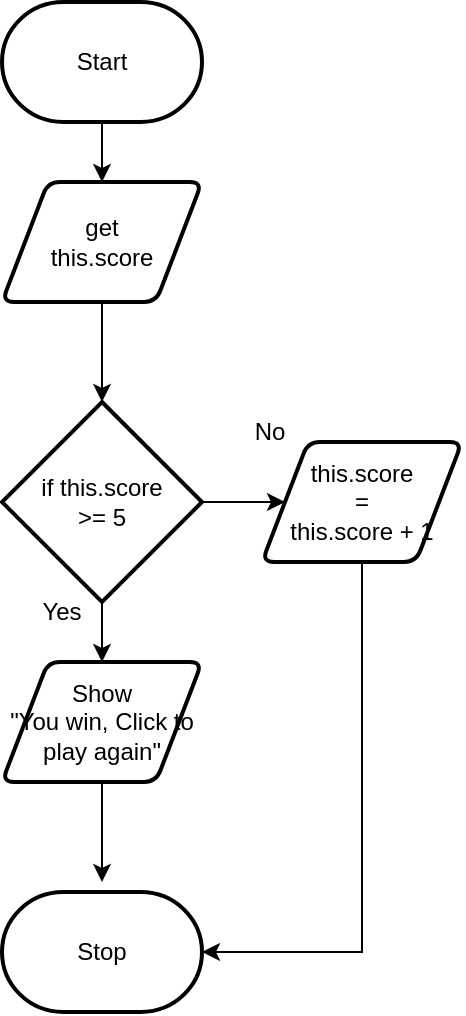 <mxfile>
    <diagram id="-K2SHwrf4kS9t4YIDnmq" name="Page-1">
        <mxGraphModel dx="532" dy="431" grid="1" gridSize="10" guides="1" tooltips="1" connect="1" arrows="1" fold="1" page="1" pageScale="1" pageWidth="827" pageHeight="1169" math="0" shadow="0">
            <root>
                <mxCell id="0"/>
                <mxCell id="1" parent="0"/>
                <mxCell id="12" style="edgeStyle=none;html=1;" parent="1" source="10" edge="1">
                    <mxGeometry relative="1" as="geometry">
                        <mxPoint x="300" y="230" as="targetPoint"/>
                    </mxGeometry>
                </mxCell>
                <mxCell id="10" value="Start" style="strokeWidth=2;html=1;shape=mxgraph.flowchart.terminator;whiteSpace=wrap;" parent="1" vertex="1">
                    <mxGeometry x="250" y="140" width="100" height="60" as="geometry"/>
                </mxCell>
                <mxCell id="11" value="Stop" style="strokeWidth=2;html=1;shape=mxgraph.flowchart.terminator;whiteSpace=wrap;" parent="1" vertex="1">
                    <mxGeometry x="250" y="585" width="100" height="60" as="geometry"/>
                </mxCell>
                <mxCell id="50" style="edgeStyle=none;html=1;" parent="1" source="49" target="51" edge="1">
                    <mxGeometry relative="1" as="geometry">
                        <mxPoint x="300" y="350" as="targetPoint"/>
                    </mxGeometry>
                </mxCell>
                <mxCell id="49" value="get&lt;br&gt;this.score" style="shape=parallelogram;html=1;strokeWidth=2;perimeter=parallelogramPerimeter;whiteSpace=wrap;rounded=1;arcSize=12;size=0.23;" parent="1" vertex="1">
                    <mxGeometry x="250" y="230" width="100" height="60" as="geometry"/>
                </mxCell>
                <mxCell id="52" style="edgeStyle=none;html=1;" parent="1" source="51" target="53" edge="1">
                    <mxGeometry relative="1" as="geometry">
                        <mxPoint x="300" y="500" as="targetPoint"/>
                    </mxGeometry>
                </mxCell>
                <mxCell id="55" style="edgeStyle=none;html=1;" edge="1" parent="1" source="51" target="59">
                    <mxGeometry relative="1" as="geometry">
                        <mxPoint x="410" y="390" as="targetPoint"/>
                        <Array as="points"/>
                    </mxGeometry>
                </mxCell>
                <mxCell id="51" value="if this.score&lt;br&gt;&amp;gt;= 5" style="strokeWidth=2;html=1;shape=mxgraph.flowchart.decision;whiteSpace=wrap;" parent="1" vertex="1">
                    <mxGeometry x="250" y="340" width="100" height="100" as="geometry"/>
                </mxCell>
                <mxCell id="54" style="edgeStyle=none;html=1;" parent="1" source="53" edge="1">
                    <mxGeometry relative="1" as="geometry">
                        <mxPoint x="300" y="580" as="targetPoint"/>
                    </mxGeometry>
                </mxCell>
                <mxCell id="53" value="Show&lt;br&gt;&quot;You win, Click to play again&quot;" style="shape=parallelogram;html=1;strokeWidth=2;perimeter=parallelogramPerimeter;whiteSpace=wrap;rounded=1;arcSize=12;size=0.23;" parent="1" vertex="1">
                    <mxGeometry x="250" y="470" width="100" height="60" as="geometry"/>
                </mxCell>
                <mxCell id="56" value="Yes" style="text;strokeColor=none;align=center;fillColor=none;html=1;verticalAlign=middle;whiteSpace=wrap;rounded=0;" vertex="1" parent="1">
                    <mxGeometry x="250" y="430" width="60" height="30" as="geometry"/>
                </mxCell>
                <mxCell id="57" value="No" style="text;strokeColor=none;align=center;fillColor=none;html=1;verticalAlign=middle;whiteSpace=wrap;rounded=0;" vertex="1" parent="1">
                    <mxGeometry x="354" y="340" width="60" height="30" as="geometry"/>
                </mxCell>
                <mxCell id="60" style="edgeStyle=none;rounded=0;html=1;entryX=1;entryY=0.5;entryDx=0;entryDy=0;entryPerimeter=0;" edge="1" parent="1" source="59" target="11">
                    <mxGeometry relative="1" as="geometry">
                        <mxPoint x="440" y="640" as="targetPoint"/>
                        <Array as="points">
                            <mxPoint x="430" y="615"/>
                        </Array>
                    </mxGeometry>
                </mxCell>
                <mxCell id="59" value="this.score&lt;br&gt;=&lt;br&gt;this.score + 1" style="shape=parallelogram;html=1;strokeWidth=2;perimeter=parallelogramPerimeter;whiteSpace=wrap;rounded=1;arcSize=12;size=0.23;" vertex="1" parent="1">
                    <mxGeometry x="380" y="360" width="100" height="60" as="geometry"/>
                </mxCell>
            </root>
        </mxGraphModel>
    </diagram>
</mxfile>